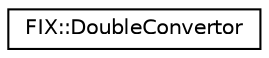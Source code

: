digraph "Graphical Class Hierarchy"
{
  edge [fontname="Helvetica",fontsize="10",labelfontname="Helvetica",labelfontsize="10"];
  node [fontname="Helvetica",fontsize="10",shape=record];
  rankdir="LR";
  Node0 [label="FIX::DoubleConvertor",height=0.2,width=0.4,color="black", fillcolor="white", style="filled",URL="$struct_f_i_x_1_1_double_convertor.html",tooltip="Converts double to/from a string. "];
}
